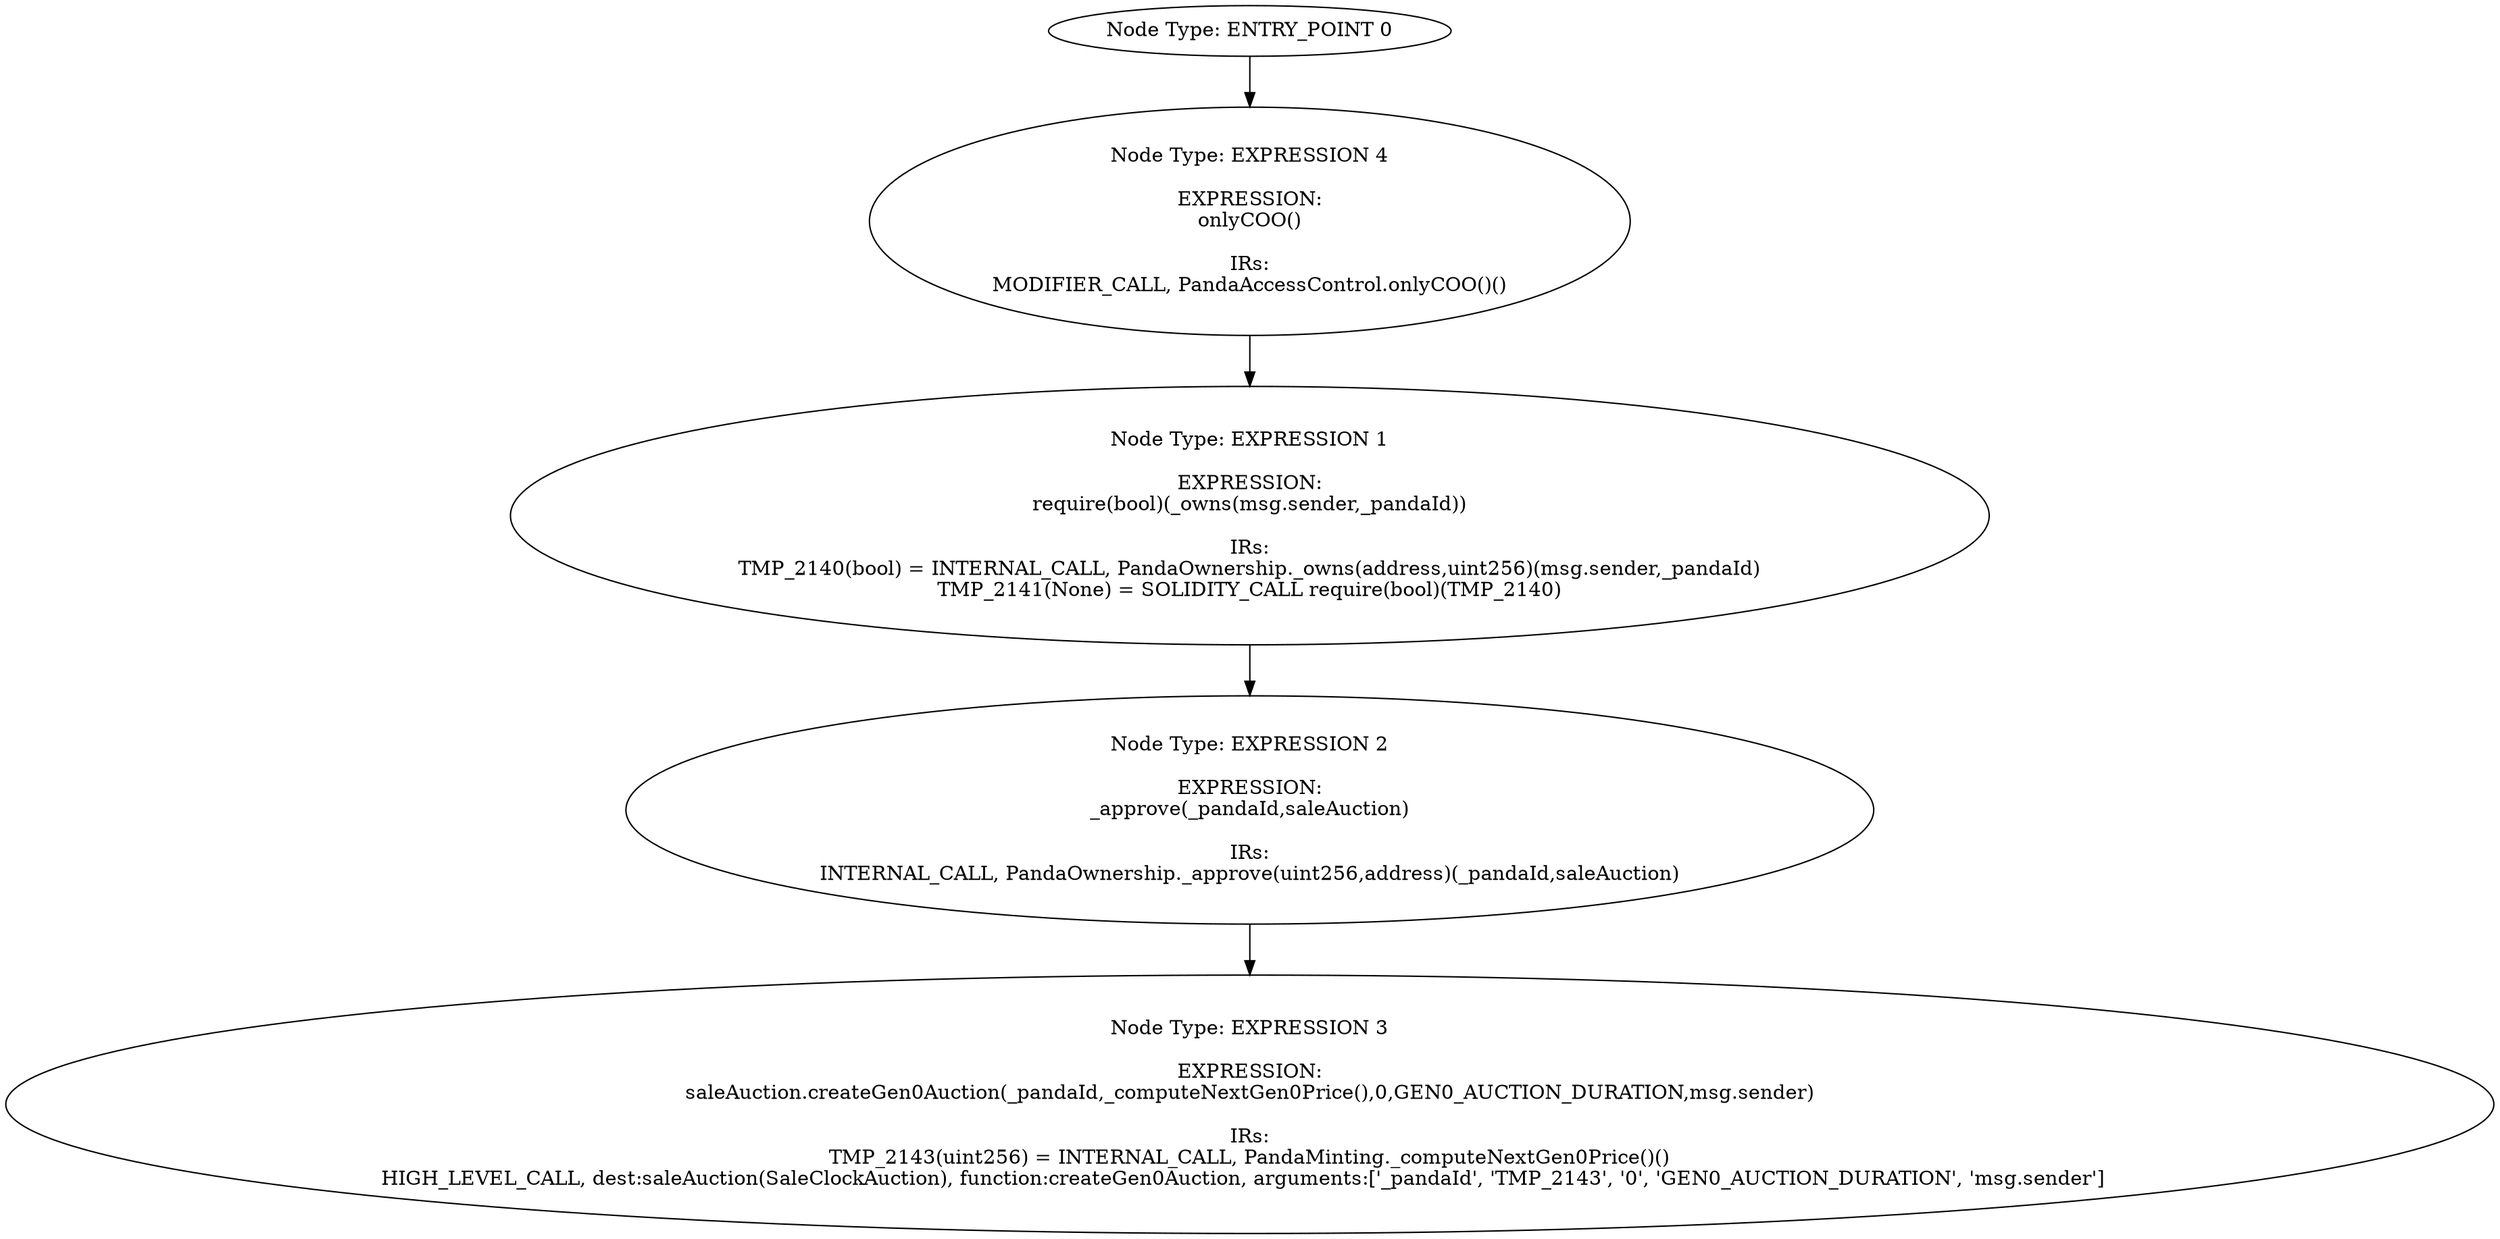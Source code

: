 digraph{
0[label="Node Type: ENTRY_POINT 0
"];
0->4;
1[label="Node Type: EXPRESSION 1

EXPRESSION:
require(bool)(_owns(msg.sender,_pandaId))

IRs:
TMP_2140(bool) = INTERNAL_CALL, PandaOwnership._owns(address,uint256)(msg.sender,_pandaId)
TMP_2141(None) = SOLIDITY_CALL require(bool)(TMP_2140)"];
1->2;
2[label="Node Type: EXPRESSION 2

EXPRESSION:
_approve(_pandaId,saleAuction)

IRs:
INTERNAL_CALL, PandaOwnership._approve(uint256,address)(_pandaId,saleAuction)"];
2->3;
3[label="Node Type: EXPRESSION 3

EXPRESSION:
saleAuction.createGen0Auction(_pandaId,_computeNextGen0Price(),0,GEN0_AUCTION_DURATION,msg.sender)

IRs:
TMP_2143(uint256) = INTERNAL_CALL, PandaMinting._computeNextGen0Price()()
HIGH_LEVEL_CALL, dest:saleAuction(SaleClockAuction), function:createGen0Auction, arguments:['_pandaId', 'TMP_2143', '0', 'GEN0_AUCTION_DURATION', 'msg.sender']  "];
4[label="Node Type: EXPRESSION 4

EXPRESSION:
onlyCOO()

IRs:
MODIFIER_CALL, PandaAccessControl.onlyCOO()()"];
4->1;
}
